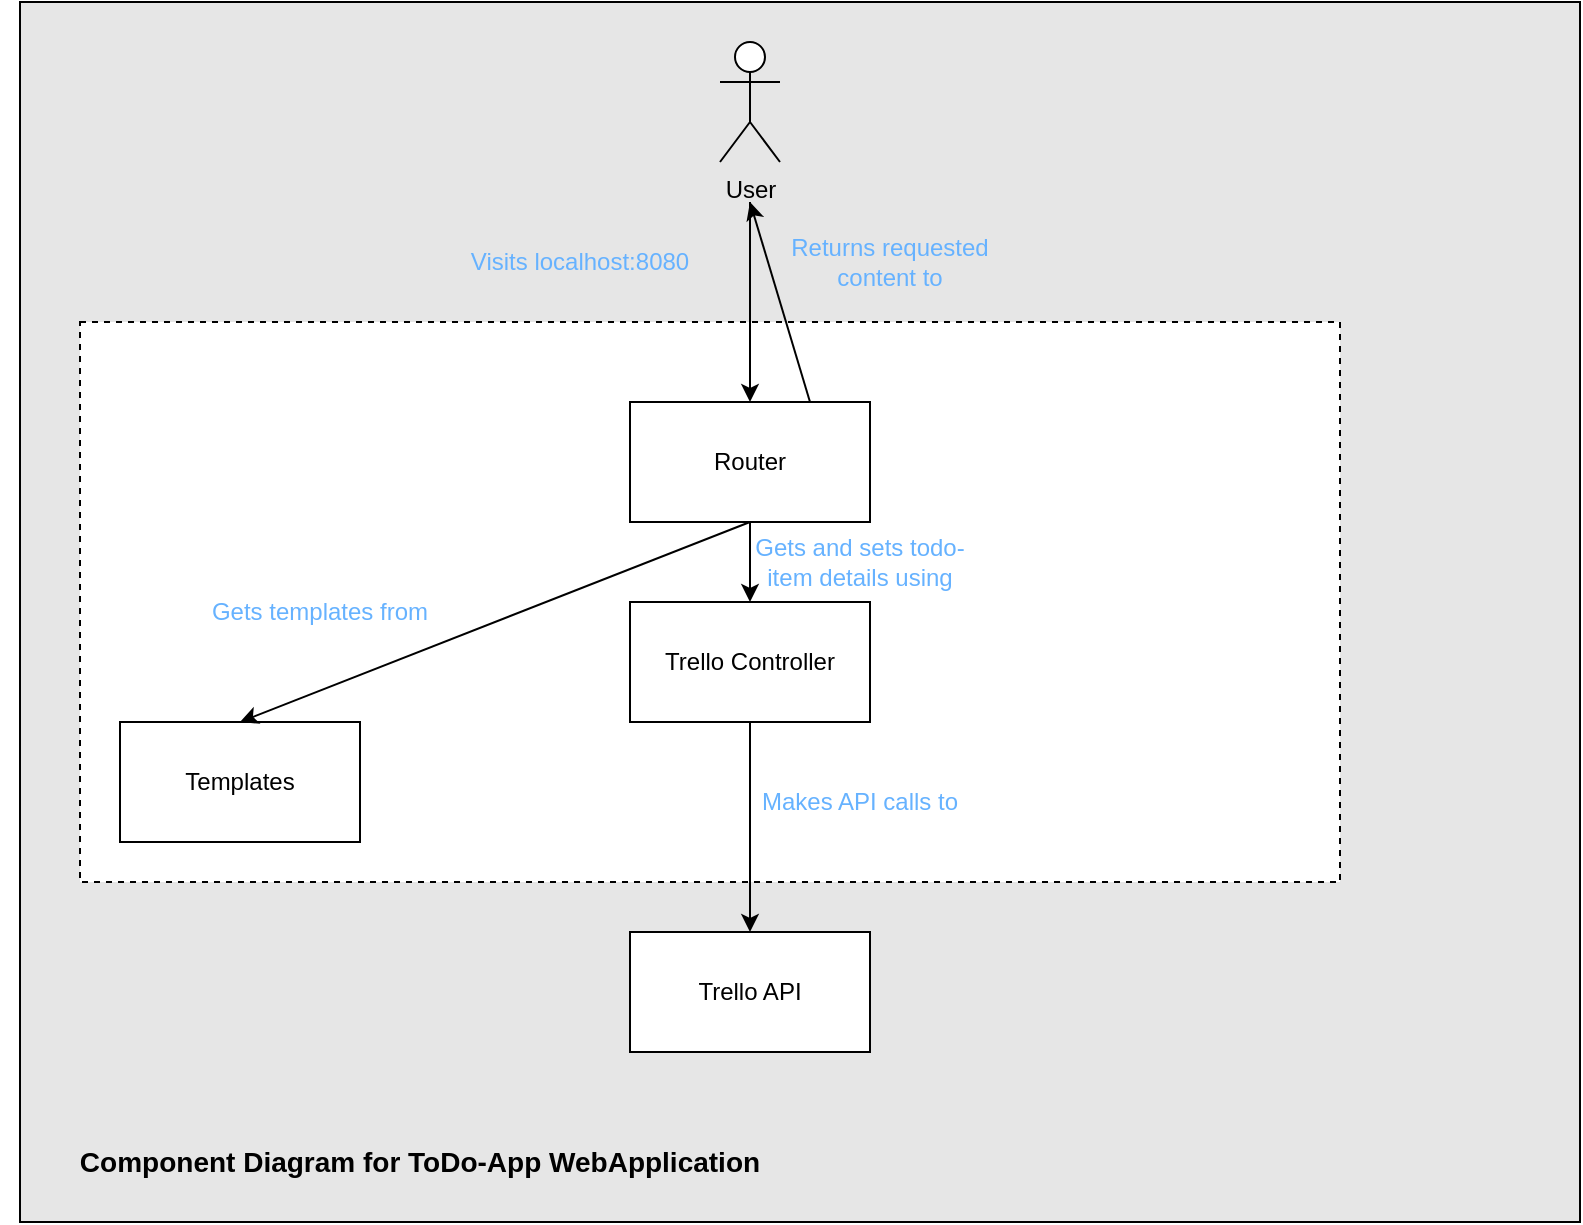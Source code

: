 <mxfile version="13.6.5">
    <diagram id="Q84USRNBzo6Dh-NT0TZL" name="Page-1">
        <mxGraphModel dx="1062" dy="900" grid="1" gridSize="10" guides="1" tooltips="1" connect="1" arrows="1" fold="1" page="1" pageScale="1" pageWidth="827" pageHeight="1169" math="0" shadow="0">
            <root>
                <mxCell id="0"/>
                <mxCell id="1" parent="0"/>
                <mxCell id="2" value="" style="rounded=0;whiteSpace=wrap;html=1;fillColor=#E6E6E6;" vertex="1" parent="1">
                    <mxGeometry x="30" y="90" width="780" height="610" as="geometry"/>
                </mxCell>
                <mxCell id="3" value="" style="rounded=0;whiteSpace=wrap;html=1;dashed=1;" vertex="1" parent="1">
                    <mxGeometry x="60" y="250" width="630" height="280" as="geometry"/>
                </mxCell>
                <mxCell id="20" value="Component Diagram for ToDo-App WebApplication" style="text;html=1;strokeColor=none;fillColor=none;align=center;verticalAlign=middle;whiteSpace=wrap;rounded=0;fontStyle=1;fontSize=14;" vertex="1" parent="1">
                    <mxGeometry x="20" y="670" width="420" as="geometry"/>
                </mxCell>
                <mxCell id="21" value="User" style="shape=umlActor;verticalLabelPosition=bottom;verticalAlign=top;html=1;outlineConnect=0;" vertex="1" parent="1">
                    <mxGeometry x="380" y="110" width="30" height="60" as="geometry"/>
                </mxCell>
                <mxCell id="22" value="" style="endArrow=classic;html=1;entryX=0.5;entryY=0;entryDx=0;entryDy=0;" edge="1" parent="1" target="24">
                    <mxGeometry width="50" height="50" relative="1" as="geometry">
                        <mxPoint x="395" y="190" as="sourcePoint"/>
                        <mxPoint x="470" y="240" as="targetPoint"/>
                    </mxGeometry>
                </mxCell>
                <mxCell id="23" value="Visits localhost:8080" style="text;html=1;strokeColor=none;fillColor=none;align=center;verticalAlign=middle;whiteSpace=wrap;rounded=0;fontColor=#66B2FF;" vertex="1" parent="1">
                    <mxGeometry x="250" y="210" width="120" height="20" as="geometry"/>
                </mxCell>
                <mxCell id="24" value="Router" style="rounded=0;whiteSpace=wrap;html=1;" vertex="1" parent="1">
                    <mxGeometry x="335" y="290" width="120" height="60" as="geometry"/>
                </mxCell>
                <mxCell id="25" value="Templates" style="rounded=0;whiteSpace=wrap;html=1;" vertex="1" parent="1">
                    <mxGeometry x="80" y="450" width="120" height="60" as="geometry"/>
                </mxCell>
                <mxCell id="26" value="" style="endArrow=classic;html=1;entryX=0.5;entryY=0;entryDx=0;entryDy=0;exitX=0.5;exitY=1;exitDx=0;exitDy=0;" edge="1" parent="1" source="24" target="25">
                    <mxGeometry width="50" height="50" relative="1" as="geometry">
                        <mxPoint x="405" y="200" as="sourcePoint"/>
                        <mxPoint x="170" y="290" as="targetPoint"/>
                    </mxGeometry>
                </mxCell>
                <mxCell id="27" value="Gets templates from" style="text;html=1;strokeColor=none;fillColor=none;align=center;verticalAlign=middle;whiteSpace=wrap;rounded=0;fontColor=#66B2FF;" vertex="1" parent="1">
                    <mxGeometry x="120" y="385" width="120" height="20" as="geometry"/>
                </mxCell>
                <mxCell id="28" value="Trello API" style="rounded=0;whiteSpace=wrap;html=1;" vertex="1" parent="1">
                    <mxGeometry x="335" y="555" width="120" height="60" as="geometry"/>
                </mxCell>
                <mxCell id="30" value="" style="endArrow=classic;html=1;entryX=0.5;entryY=0;entryDx=0;entryDy=0;exitX=0.5;exitY=1;exitDx=0;exitDy=0;" edge="1" parent="1" source="24" target="32">
                    <mxGeometry width="50" height="50" relative="1" as="geometry">
                        <mxPoint x="405" y="360" as="sourcePoint"/>
                        <mxPoint x="150" y="460" as="targetPoint"/>
                    </mxGeometry>
                </mxCell>
                <mxCell id="31" value="Gets and sets todo-item details using" style="text;html=1;strokeColor=none;fillColor=none;align=center;verticalAlign=middle;whiteSpace=wrap;rounded=0;fontColor=#66B2FF;" vertex="1" parent="1">
                    <mxGeometry x="390" y="360" width="120" height="20" as="geometry"/>
                </mxCell>
                <mxCell id="32" value="Trello Controller" style="rounded=0;whiteSpace=wrap;html=1;" vertex="1" parent="1">
                    <mxGeometry x="335" y="390" width="120" height="60" as="geometry"/>
                </mxCell>
                <mxCell id="33" value="" style="endArrow=classic;html=1;entryX=0.5;entryY=0;entryDx=0;entryDy=0;exitX=0.5;exitY=1;exitDx=0;exitDy=0;" edge="1" parent="1" source="32" target="28">
                    <mxGeometry width="50" height="50" relative="1" as="geometry">
                        <mxPoint x="405" y="360" as="sourcePoint"/>
                        <mxPoint x="405" y="400" as="targetPoint"/>
                    </mxGeometry>
                </mxCell>
                <mxCell id="34" value="Makes API calls to" style="text;html=1;strokeColor=none;fillColor=none;align=center;verticalAlign=middle;whiteSpace=wrap;rounded=0;fontColor=#66B2FF;" vertex="1" parent="1">
                    <mxGeometry x="390" y="480" width="120" height="20" as="geometry"/>
                </mxCell>
                <mxCell id="35" value="" style="endArrow=classic;html=1;exitX=0.75;exitY=0;exitDx=0;exitDy=0;" edge="1" parent="1" source="24">
                    <mxGeometry width="50" height="50" relative="1" as="geometry">
                        <mxPoint x="405" y="200" as="sourcePoint"/>
                        <mxPoint x="395" y="190" as="targetPoint"/>
                    </mxGeometry>
                </mxCell>
                <mxCell id="36" value="Returns requested content to" style="text;html=1;strokeColor=none;fillColor=none;align=center;verticalAlign=middle;whiteSpace=wrap;rounded=0;fontColor=#66B2FF;" vertex="1" parent="1">
                    <mxGeometry x="400" y="210" width="130" height="20" as="geometry"/>
                </mxCell>
            </root>
        </mxGraphModel>
    </diagram>
</mxfile>